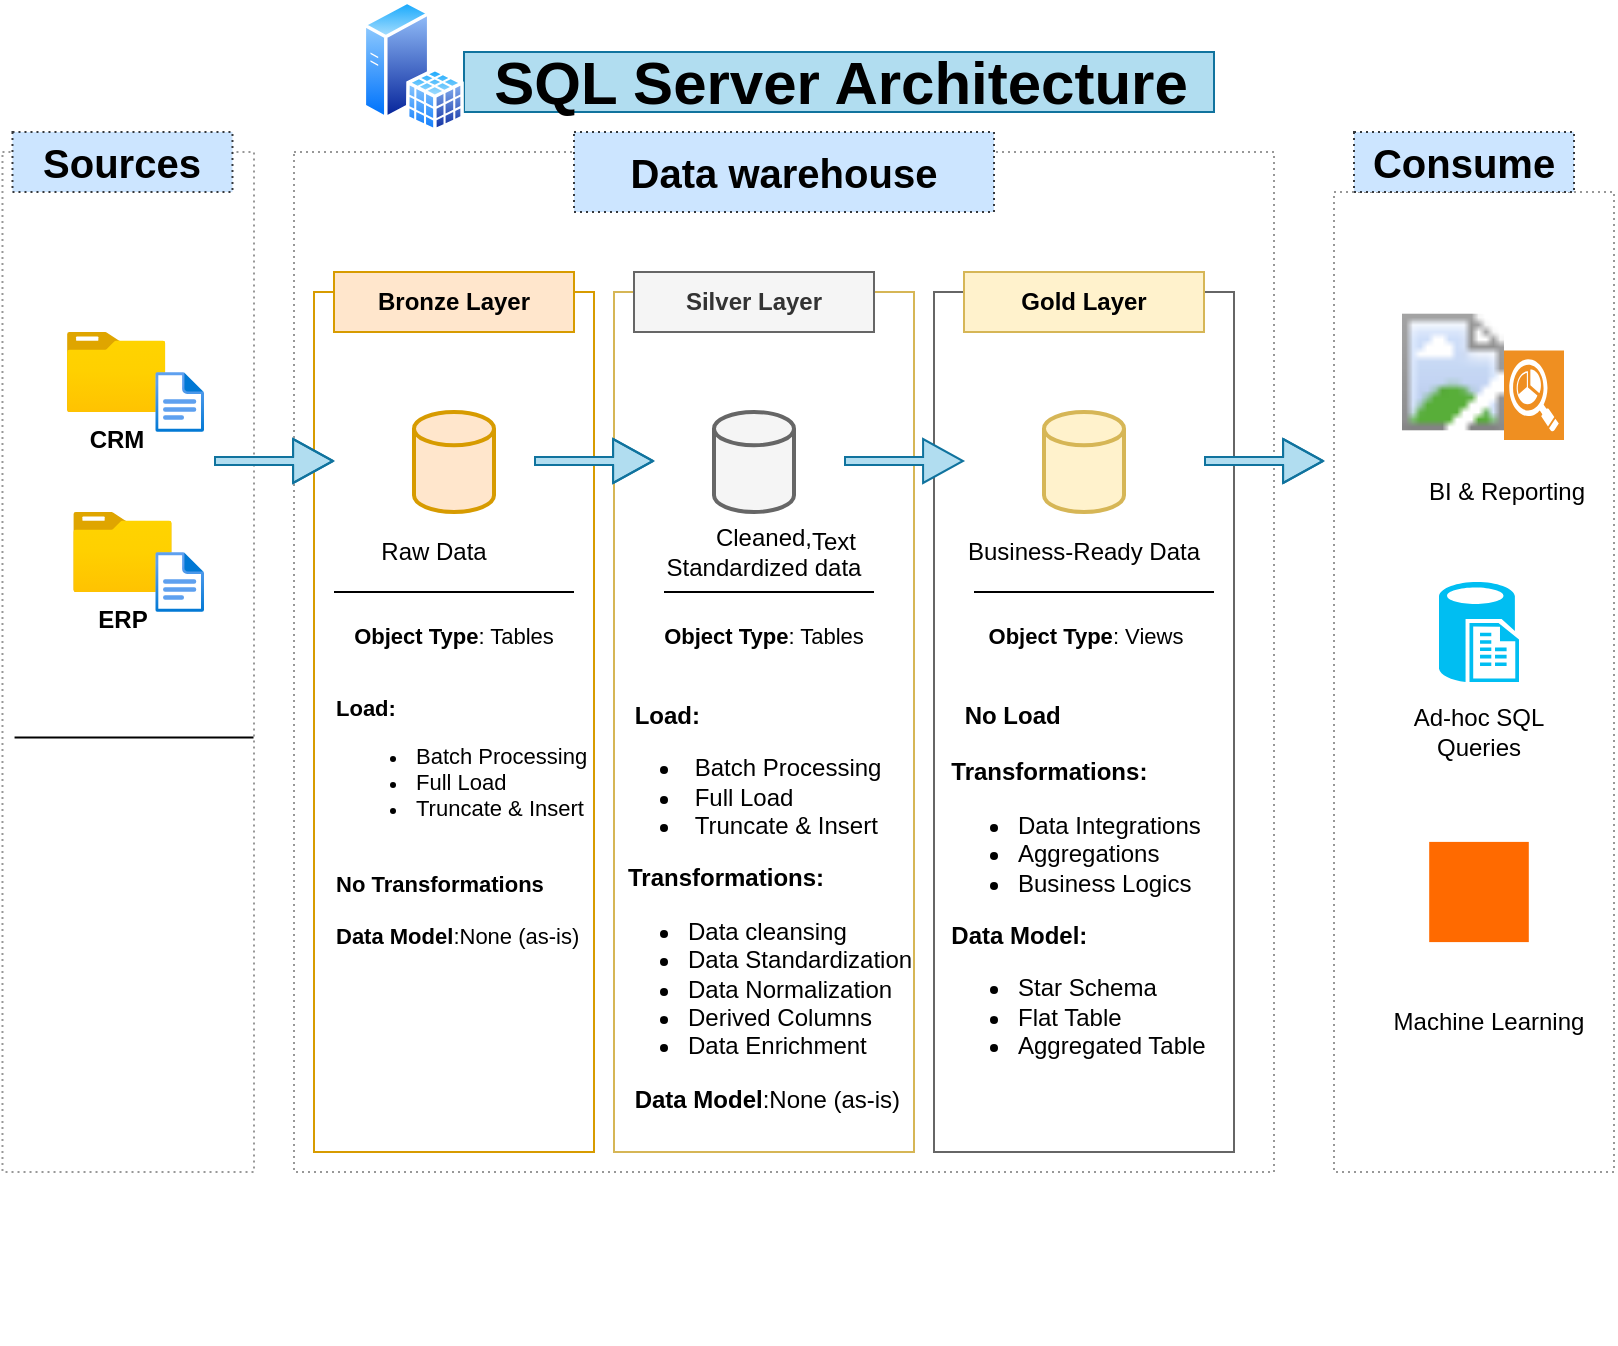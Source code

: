 <mxfile version="27.1.5">
  <diagram name="Page-1" id="SEY4Gid4OYCtWmyCrpxo">
    <mxGraphModel dx="968" dy="562" grid="1" gridSize="10" guides="1" tooltips="1" connect="1" arrows="0" fold="1" page="1" pageScale="1" pageWidth="850" pageHeight="1100" background="none" math="0" shadow="0">
      <root>
        <mxCell id="0" />
        <mxCell id="1" parent="0" />
        <mxCell id="oEzC_7prSdUzx3_McUr0-1" value="" style="rounded=0;whiteSpace=wrap;html=1;fillColor=none;dashed=1;strokeColor=#989898;dashPattern=1 2;" vertex="1" parent="1">
          <mxGeometry x="24.24" y="100" width="125.76" height="510" as="geometry" />
        </mxCell>
        <mxCell id="oEzC_7prSdUzx3_McUr0-4" value="Sources" style="rounded=0;whiteSpace=wrap;html=1;dashed=1;dashPattern=1 2;strokeColor=#36393d;fontSize=20;fontStyle=1;fillColor=#cce5ff;" vertex="1" parent="1">
          <mxGeometry x="29.24" y="90" width="110" height="30" as="geometry" />
        </mxCell>
        <mxCell id="oEzC_7prSdUzx3_McUr0-5" value="" style="rounded=0;whiteSpace=wrap;html=1;fillColor=default;dashed=1;strokeColor=#989898;dashPattern=1 2;" vertex="1" parent="1">
          <mxGeometry x="170" y="100" width="490" height="510" as="geometry" />
        </mxCell>
        <mxCell id="oEzC_7prSdUzx3_McUr0-8" value="Data warehouse" style="rounded=0;whiteSpace=wrap;html=1;dashed=1;dashPattern=1 2;strokeColor=#36393d;fontSize=20;fontStyle=1;fillColor=#cce5ff;" vertex="1" parent="1">
          <mxGeometry x="310" y="90" width="210" height="40" as="geometry" />
        </mxCell>
        <mxCell id="oEzC_7prSdUzx3_McUr0-9" value="&lt;span style=&quot;color: rgba(0, 0, 0, 0); font-family: monospace; font-size: 0px; text-align: start; text-wrap-mode: nowrap;&quot;&gt;%3CmxGraphModel%3E%3Croot%3E%3CmxCell%20id%3D%220%22%2F%3E%3CmxCell%20id%3D%221%22%20parent%3D%220%22%2F%3E%3CmxCell%20id%3D%222%22%20value%3D%22Ad-hoc%20SQL%20Queries%22%20style%3D%22text%3Bhtml%3D1%3Balign%3Dcenter%3BverticalAlign%3Dmiddle%3BwhiteSpace%3Dwrap%3Brounded%3D0%3B%22%20vertex%3D%221%22%20parent%3D%221%22%3E%3CmxGeometry%20x%3D%22725%22%20y%3D%22210%22%20width%3D%2285%22%20height%3D%2220%22%20as%3D%22geometry%22%2F%3E%3C%2FmxCell%3E%3C%2Froot%3E%3C%2FmxGraphModel%3E&lt;/span&gt;" style="rounded=0;whiteSpace=wrap;html=1;fillColor=none;dashed=1;strokeColor=#989898;dashPattern=1 2;" vertex="1" parent="1">
          <mxGeometry x="690" y="120" width="140" height="490" as="geometry" />
        </mxCell>
        <mxCell id="oEzC_7prSdUzx3_McUr0-10" value="Consume" style="rounded=0;whiteSpace=wrap;html=1;dashed=1;dashPattern=1 2;strokeColor=#36393d;fontSize=20;fontStyle=1;fillColor=#cce5ff;" vertex="1" parent="1">
          <mxGeometry x="700" y="90" width="110" height="30" as="geometry" />
        </mxCell>
        <mxCell id="oEzC_7prSdUzx3_McUr0-11" value="" style="rounded=0;whiteSpace=wrap;html=1;fillColor=none;strokeColor=#d79b00;" vertex="1" parent="1">
          <mxGeometry x="180" y="170" width="140" height="430" as="geometry" />
        </mxCell>
        <mxCell id="oEzC_7prSdUzx3_McUr0-12" value="Bronze Layer" style="rounded=0;whiteSpace=wrap;html=1;fontStyle=1;fillColor=#ffe6cc;strokeColor=#d79b00;" vertex="1" parent="1">
          <mxGeometry x="190" y="160" width="120" height="30" as="geometry" />
        </mxCell>
        <mxCell id="oEzC_7prSdUzx3_McUr0-13" value="" style="rounded=0;whiteSpace=wrap;html=1;fillColor=none;strokeColor=#d6b656;" vertex="1" parent="1">
          <mxGeometry x="330" y="170" width="150" height="430" as="geometry" />
        </mxCell>
        <mxCell id="oEzC_7prSdUzx3_McUr0-14" value="Silver Layer" style="rounded=0;whiteSpace=wrap;html=1;fontStyle=1;fillColor=#f5f5f5;strokeColor=#666666;fontColor=#333333;" vertex="1" parent="1">
          <mxGeometry x="340" y="160" width="120" height="30" as="geometry" />
        </mxCell>
        <mxCell id="oEzC_7prSdUzx3_McUr0-15" value="&lt;span style=&quot;color: rgba(0, 0, 0, 0); font-family: monospace; font-size: 0px; text-align: start; text-wrap-mode: nowrap;&quot;&gt;%3CmxGraphModel%3E%3Croot%3E%3CmxCell%20id%3D%220%22%2F%3E%3CmxCell%20id%3D%221%22%20parent%3D%220%22%2F%3E%3CmxCell%20id%3D%222%22%20value%3D%22Load%3A%26amp%3Bnbsp%3B%26lt%3Bdiv%26gt%3B%26amp%3Bnbsp%3B-%20Batch%20Processing%26lt%3B%2Fdiv%26gt%3B%26lt%3Bdiv%26gt%3B%26lt%3Bspan%20style%3D%26quot%3Bbackground-color%3A%20transparent%3B%20color%3A%20light-dark(rgb(0%2C%200%2C%200)%2C%20rgb(255%2C%20255%2C%20255))%3B%26quot%3B%26gt%3B-%20Full%20Load%26lt%3B%2Fspan%26gt%3B%26lt%3B%2Fdiv%26gt%3B%26lt%3Bdiv%26gt%3B-%20Truncate%20%26amp%3Bamp%3B%20Insert%26lt%3B%2Fdiv%26gt%3B%26lt%3Bdiv%26gt%3B%26lt%3Bbr%26gt%3B%26lt%3B%2Fdiv%26gt%3B%26lt%3Bdiv%26gt%3BTransformations%3A%26amp%3Bnbsp%3B%26lt%3B%2Fdiv%26gt%3B%26lt%3Bdiv%26gt%3B-%20Data%20cleansing%26lt%3B%2Fdiv%26gt%3B%26lt%3Bdiv%26gt%3B-%20Data%20Standardization%26lt%3B%2Fdiv%26gt%3B%26lt%3Bdiv%26gt%3B-%20Data%20Normalization%26lt%3B%2Fdiv%26gt%3B%26lt%3Bdiv%26gt%3B-Derived%20Columns%26lt%3B%2Fdiv%26gt%3B%26lt%3Bdiv%26gt%3B-%20Data%20Enrichment%26lt%3B%2Fdiv%26gt%3B%26lt%3Bdiv%26gt%3B%26lt%3Bbr%26gt%3B%26lt%3B%2Fdiv%26gt%3B%26lt%3Bdiv%26gt%3BData%20Model%3ANone%20(as-is)%26lt%3B%2Fdiv%26gt%3B%26lt%3Bdiv%26gt%3B%26lt%3Bbr%26gt%3B%26lt%3B%2Fdiv%26gt%3B%26lt%3Bdiv%26gt%3B%26lt%3Bbr%26gt%3B%26lt%3B%2Fdiv%26gt%3B%26lt%3Bdiv%26gt%3B%26lt%3Bbr%26gt%3B%26lt%3B%2Fdiv%26gt%3B%26lt%3Bdiv%26gt%3B%26lt%3Bbr%26gt%3B%26lt%3B%2Fdiv%26gt%3B%26lt%3Bdiv%26gt%3B%26lt%3Bbr%26gt%3B%26lt%3B%2Fdiv%26gt%3B%26lt%3Bdiv%26gt%3B%26lt%3Bbr%26gt%3B%26lt%3B%2Fdiv%26gt%3B%26lt%3Bdiv%26gt%3B%26lt%3Bbr%26gt%3B%26lt%3B%2Fdiv%26gt%3B%26lt%3Bdiv%26gt%3B%26amp%3Bnbsp%3B%26amp%3Bnbsp%3B%26lt%3B%2Fdiv%26gt%3B%22%20style%3D%22text%3Bhtml%3D1%3Balign%3Dcenter%3BverticalAlign%3Dmiddle%3BwhiteSpace%3Dwrap%3Brounded%3D0%3B%22%20vertex%3D%221%22%20parent%3D%221%22%3E%3CmxGeometry%20x%3D%22340%22%20y%3D%22470%22%20width%3D%22130%22%20height%3D%22130%22%20as%3D%22geometry%22%2F%3E%3C%2FmxCell%3E%3C%2Froot%3E%3C%2FmxGraphModel%3E&lt;/span&gt;" style="rounded=0;whiteSpace=wrap;html=1;fillColor=none;strokeColor=#666666;fontColor=#333333;" vertex="1" parent="1">
          <mxGeometry x="490" y="170" width="150" height="430" as="geometry" />
        </mxCell>
        <mxCell id="oEzC_7prSdUzx3_McUr0-16" value="Gold Layer" style="rounded=0;whiteSpace=wrap;html=1;fontStyle=1;fillColor=#fff2cc;strokeColor=#d6b656;" vertex="1" parent="1">
          <mxGeometry x="505" y="160" width="120" height="30" as="geometry" />
        </mxCell>
        <mxCell id="oEzC_7prSdUzx3_McUr0-17" value="CRM" style="image;aspect=fixed;html=1;points=[];align=center;fontSize=12;image=img/lib/azure2/general/Folder_Blank.svg;fontStyle=1" vertex="1" parent="1">
          <mxGeometry x="56.44" y="190" width="49.28" height="40" as="geometry" />
        </mxCell>
        <mxCell id="oEzC_7prSdUzx3_McUr0-18" value="" style="image;aspect=fixed;html=1;points=[];align=center;fontSize=12;image=img/lib/azure2/general/File.svg;" vertex="1" parent="1">
          <mxGeometry x="100.65" y="210" width="24.35" height="30" as="geometry" />
        </mxCell>
        <mxCell id="oEzC_7prSdUzx3_McUr0-21" value="ERP" style="image;aspect=fixed;html=1;points=[];align=center;fontSize=12;image=img/lib/azure2/general/Folder_Blank.svg;fontStyle=1" vertex="1" parent="1">
          <mxGeometry x="59.6" y="280" width="49.28" height="40" as="geometry" />
        </mxCell>
        <mxCell id="oEzC_7prSdUzx3_McUr0-22" value="" style="image;aspect=fixed;html=1;points=[];align=center;fontSize=12;image=img/lib/azure2/general/File.svg;" vertex="1" parent="1">
          <mxGeometry x="100.65" y="300" width="24.35" height="30" as="geometry" />
        </mxCell>
        <mxCell id="oEzC_7prSdUzx3_McUr0-25" value="&lt;b&gt;Object Type&lt;/b&gt;: Tables&lt;div&gt;&lt;br&gt;&lt;div&gt;&lt;br&gt;&lt;/div&gt;&lt;/div&gt;" style="text;html=1;align=center;verticalAlign=middle;whiteSpace=wrap;rounded=0;fontSize=11;" vertex="1" parent="1">
          <mxGeometry x="189.24" y="330" width="121.52" height="50" as="geometry" />
        </mxCell>
        <mxCell id="oEzC_7prSdUzx3_McUr0-28" value="" style="endArrow=none;html=1;rounded=0;entryX=0.998;entryY=0.574;entryDx=0;entryDy=0;entryPerimeter=0;exitX=0.048;exitY=0.574;exitDx=0;exitDy=0;exitPerimeter=0;" edge="1" parent="1" source="oEzC_7prSdUzx3_McUr0-1" target="oEzC_7prSdUzx3_McUr0-1">
          <mxGeometry width="50" height="50" relative="1" as="geometry">
            <mxPoint x="50.65" y="385" as="sourcePoint" />
            <mxPoint x="100.65" y="335" as="targetPoint" />
            <Array as="points" />
          </mxGeometry>
        </mxCell>
        <mxCell id="oEzC_7prSdUzx3_McUr0-31" value="" style="strokeWidth=2;html=1;shape=mxgraph.flowchart.database;whiteSpace=wrap;fillColor=#f5f5f5;fontColor=#333333;strokeColor=#666666;" vertex="1" parent="1">
          <mxGeometry x="380" y="230" width="40" height="50" as="geometry" />
        </mxCell>
        <mxCell id="oEzC_7prSdUzx3_McUr0-32" value="" style="strokeWidth=2;html=1;shape=mxgraph.flowchart.database;whiteSpace=wrap;fillColor=#ffe6cc;strokeColor=#d79b00;" vertex="1" parent="1">
          <mxGeometry x="230" y="230" width="40" height="50" as="geometry" />
        </mxCell>
        <mxCell id="oEzC_7prSdUzx3_McUr0-33" value="" style="strokeWidth=2;html=1;shape=mxgraph.flowchart.database;whiteSpace=wrap;fillColor=#fff2cc;strokeColor=#d6b656;" vertex="1" parent="1">
          <mxGeometry x="545" y="230" width="40" height="50" as="geometry" />
        </mxCell>
        <mxCell id="oEzC_7prSdUzx3_McUr0-35" value="" style="shape=flexArrow;endArrow=classic;html=1;rounded=0;width=4;endSize=6.32;endWidth=17;fillColor=#b1ddf0;strokeColor=#10739e;" edge="1" parent="1">
          <mxGeometry width="50" height="50" relative="1" as="geometry">
            <mxPoint x="130" y="254.5" as="sourcePoint" />
            <mxPoint x="190" y="254.5" as="targetPoint" />
            <Array as="points">
              <mxPoint x="160" y="254.5" />
            </Array>
          </mxGeometry>
        </mxCell>
        <mxCell id="oEzC_7prSdUzx3_McUr0-36" value="" style="shape=flexArrow;endArrow=classic;html=1;rounded=0;width=4;endSize=6.32;endWidth=17;fillColor=#b1ddf0;strokeColor=#10739e;" edge="1" parent="1">
          <mxGeometry width="50" height="50" relative="1" as="geometry">
            <mxPoint x="290" y="254.5" as="sourcePoint" />
            <mxPoint x="350" y="254.5" as="targetPoint" />
            <Array as="points">
              <mxPoint x="320" y="254.5" />
            </Array>
          </mxGeometry>
        </mxCell>
        <mxCell id="oEzC_7prSdUzx3_McUr0-39" value="" style="shape=flexArrow;endArrow=classic;html=1;rounded=0;width=4;endSize=6.32;endWidth=17;fillColor=#b1ddf0;strokeColor=#10739e;" edge="1" parent="1">
          <mxGeometry width="50" height="50" relative="1" as="geometry">
            <mxPoint x="445" y="254.5" as="sourcePoint" />
            <mxPoint x="505" y="254.5" as="targetPoint" />
            <Array as="points" />
          </mxGeometry>
        </mxCell>
        <mxCell id="oEzC_7prSdUzx3_McUr0-41" value="" style="shape=flexArrow;endArrow=classic;html=1;rounded=0;width=4;endSize=6.32;endWidth=17;fillColor=#b1ddf0;strokeColor=#10739e;" edge="1" parent="1">
          <mxGeometry width="50" height="50" relative="1" as="geometry">
            <mxPoint x="625" y="254.5" as="sourcePoint" />
            <mxPoint x="685" y="254.5" as="targetPoint" />
            <Array as="points">
              <mxPoint x="655" y="254.5" />
            </Array>
          </mxGeometry>
        </mxCell>
        <mxCell id="oEzC_7prSdUzx3_McUr0-42" value="Raw Data" style="text;html=1;align=center;verticalAlign=middle;whiteSpace=wrap;rounded=0;" vertex="1" parent="1">
          <mxGeometry x="210" y="285" width="60" height="30" as="geometry" />
        </mxCell>
        <mxCell id="oEzC_7prSdUzx3_McUr0-43" value="Cleaned, Standardized data" style="text;html=1;align=center;verticalAlign=middle;whiteSpace=wrap;rounded=0;" vertex="1" parent="1">
          <mxGeometry x="350" y="285" width="110" height="30" as="geometry" />
        </mxCell>
        <mxCell id="oEzC_7prSdUzx3_McUr0-44" value="Business-Ready Data" style="text;html=1;align=center;verticalAlign=middle;whiteSpace=wrap;rounded=0;" vertex="1" parent="1">
          <mxGeometry x="505" y="285" width="120" height="30" as="geometry" />
        </mxCell>
        <mxCell id="oEzC_7prSdUzx3_McUr0-47" value="" style="shadow=0;dashed=0;html=1;strokeColor=none;fillColor=#EF8F21;labelPosition=center;verticalLabelPosition=bottom;verticalAlign=top;align=center;outlineConnect=0;shape=mxgraph.veeam.reporting;" vertex="1" parent="1">
          <mxGeometry x="775" y="199.2" width="30" height="44.8" as="geometry" />
        </mxCell>
        <mxCell id="oEzC_7prSdUzx3_McUr0-48" value="" style="verticalLabelPosition=bottom;html=1;verticalAlign=top;align=center;strokeColor=none;fillColor=#00BEF2;shape=mxgraph.azure.sql_reporting;" vertex="1" parent="1">
          <mxGeometry x="742.5" y="315" width="40" height="50" as="geometry" />
        </mxCell>
        <mxCell id="oEzC_7prSdUzx3_McUr0-49" value="BI &amp;amp; Reporting" style="text;html=1;align=center;verticalAlign=middle;whiteSpace=wrap;rounded=0;" vertex="1" parent="1">
          <mxGeometry x="733.75" y="260" width="85" height="20" as="geometry" />
        </mxCell>
        <mxCell id="oEzC_7prSdUzx3_McUr0-50" value="Ad-hoc SQL Queries" style="text;html=1;align=center;verticalAlign=middle;whiteSpace=wrap;rounded=0;" vertex="1" parent="1">
          <mxGeometry x="720" y="380" width="85" height="20" as="geometry" />
        </mxCell>
        <mxCell id="oEzC_7prSdUzx3_McUr0-51" value="" style="points=[];aspect=fixed;html=1;align=center;shadow=0;dashed=0;fillColor=#FF6A00;strokeColor=none;shape=mxgraph.alibaba_cloud.machine_learning;" vertex="1" parent="1">
          <mxGeometry x="737.6" y="444.95" width="49.8" height="50.1" as="geometry" />
        </mxCell>
        <mxCell id="oEzC_7prSdUzx3_McUr0-52" value="Machine Learning" style="text;html=1;align=center;verticalAlign=middle;whiteSpace=wrap;rounded=0;" vertex="1" parent="1">
          <mxGeometry x="716.25" y="525" width="102.5" height="20" as="geometry" />
        </mxCell>
        <mxCell id="oEzC_7prSdUzx3_McUr0-53" value="" style="image;aspect=fixed;html=1;points=[];align=center;fontSize=12;image=img/lib/azure2/power_platform/PowerBI.svg;" vertex="1" parent="1">
          <mxGeometry x="724" y="176" width="51" height="68" as="geometry" />
        </mxCell>
        <mxCell id="oEzC_7prSdUzx3_McUr0-54" value="SQL Server Architecture" style="text;html=1;align=center;verticalAlign=middle;rounded=0;fontSize=30;fontStyle=1;fillColor=#b1ddf0;strokeColor=#10739e;" vertex="1" parent="1">
          <mxGeometry x="255" y="50" width="375" height="30" as="geometry" />
        </mxCell>
        <mxCell id="oEzC_7prSdUzx3_McUr0-55" value="" style="image;aspect=fixed;perimeter=ellipsePerimeter;html=1;align=center;shadow=0;dashed=0;spacingTop=3;image=img/lib/active_directory/sql_server.svg;" vertex="1" parent="1">
          <mxGeometry x="204.24" y="24.08" width="50.76" height="65.92" as="geometry" />
        </mxCell>
        <mxCell id="oEzC_7prSdUzx3_McUr0-56" value="" style="endArrow=none;html=1;rounded=0;entryX=0.998;entryY=0.574;entryDx=0;entryDy=0;entryPerimeter=0;exitX=0.048;exitY=0.574;exitDx=0;exitDy=0;exitPerimeter=0;" edge="1" parent="1">
          <mxGeometry width="50" height="50" relative="1" as="geometry">
            <mxPoint x="190" y="320" as="sourcePoint" />
            <mxPoint x="310" y="320" as="targetPoint" />
            <Array as="points" />
          </mxGeometry>
        </mxCell>
        <mxCell id="oEzC_7prSdUzx3_McUr0-59" value="" style="endArrow=none;html=1;rounded=0;exitX=0.048;exitY=0.574;exitDx=0;exitDy=0;exitPerimeter=0;" edge="1" parent="1">
          <mxGeometry width="50" height="50" relative="1" as="geometry">
            <mxPoint x="355" y="320" as="sourcePoint" />
            <mxPoint x="460" y="320" as="targetPoint" />
            <Array as="points" />
          </mxGeometry>
        </mxCell>
        <mxCell id="oEzC_7prSdUzx3_McUr0-60" value="" style="endArrow=none;html=1;rounded=0;entryX=0.998;entryY=0.574;entryDx=0;entryDy=0;entryPerimeter=0;exitX=0.048;exitY=0.574;exitDx=0;exitDy=0;exitPerimeter=0;" edge="1" parent="1">
          <mxGeometry width="50" height="50" relative="1" as="geometry">
            <mxPoint x="510" y="320" as="sourcePoint" />
            <mxPoint x="630" y="320" as="targetPoint" />
            <Array as="points" />
          </mxGeometry>
        </mxCell>
        <mxCell id="oEzC_7prSdUzx3_McUr0-61" value="Text" style="text;html=1;align=center;verticalAlign=middle;whiteSpace=wrap;rounded=0;" vertex="1" parent="1">
          <mxGeometry x="410" y="280" width="60" height="30" as="geometry" />
        </mxCell>
        <mxCell id="oEzC_7prSdUzx3_McUr0-65" value="&lt;b&gt;&amp;nbsp; &amp;nbsp; Load:&lt;/b&gt;&amp;nbsp;&lt;div&gt;&lt;div&gt;&lt;ul&gt;&lt;li&gt;&amp;nbsp;Batch Processing&lt;/li&gt;&lt;li&gt;&lt;span style=&quot;background-color: transparent; color: light-dark(rgb(0, 0, 0), rgb(255, 255, 255));&quot;&gt;&amp;nbsp;Full Load&lt;/span&gt;&lt;/li&gt;&lt;li&gt;&amp;nbsp;Truncate &amp;amp; Insert&lt;/li&gt;&lt;/ul&gt;&lt;/div&gt;&lt;div&gt;&lt;b&gt;&amp;nbsp; &amp;nbsp;Transformations:&lt;/b&gt;&amp;nbsp;&lt;/div&gt;&lt;div&gt;&lt;ul&gt;&lt;li&gt;&lt;span style=&quot;background-color: transparent; color: light-dark(rgb(0, 0, 0), rgb(255, 255, 255));&quot;&gt;Data cleansing&lt;/span&gt;&lt;/li&gt;&lt;li&gt;Data Standardization&lt;/li&gt;&lt;li&gt;Data Normalization&lt;/li&gt;&lt;li&gt;Derived Columns&lt;/li&gt;&lt;li&gt;Data Enrichment&lt;/li&gt;&lt;/ul&gt;&lt;/div&gt;&lt;div&gt;&lt;b&gt;&amp;nbsp; &amp;nbsp; Data Model&lt;/b&gt;:None (as-is)&lt;/div&gt;&lt;div&gt;&lt;br&gt;&lt;/div&gt;&lt;div&gt;&lt;br&gt;&lt;/div&gt;&lt;div&gt;&lt;br&gt;&lt;/div&gt;&lt;div&gt;&lt;br&gt;&lt;/div&gt;&lt;div&gt;&lt;br&gt;&lt;/div&gt;&lt;div&gt;&lt;br&gt;&lt;/div&gt;&lt;div&gt;&lt;br&gt;&lt;/div&gt;&lt;div&gt;&amp;nbsp;&amp;nbsp;&lt;/div&gt;&lt;/div&gt;" style="text;html=1;align=left;verticalAlign=middle;whiteSpace=wrap;rounded=0;" vertex="1" parent="1">
          <mxGeometry x="325" y="470" width="160" height="130" as="geometry" />
        </mxCell>
        <mxCell id="oEzC_7prSdUzx3_McUr0-66" value="&lt;div style=&quot;font-size: 11px;&quot;&gt;&lt;div&gt;&lt;span style=&quot;background-color: transparent; color: light-dark(rgb(0, 0, 0), rgb(255, 255, 255));&quot;&gt;&lt;b&gt;Load:&lt;/b&gt;&lt;/span&gt;&lt;/div&gt;&lt;div&gt;&lt;ul&gt;&lt;li&gt;Batch Processing&lt;span style=&quot;background-color: transparent; color: light-dark(rgb(0, 0, 0), rgb(255, 255, 255));&quot;&gt;&amp;nbsp;&lt;/span&gt;&lt;/li&gt;&lt;li&gt;&lt;span style=&quot;background-color: transparent; color: light-dark(rgb(0, 0, 0), rgb(255, 255, 255));&quot;&gt;Full Load&lt;/span&gt;&lt;/li&gt;&lt;li&gt;Truncate &amp;amp; Insert&lt;/li&gt;&lt;/ul&gt;&lt;/div&gt;&lt;/div&gt;&lt;div style=&quot;font-size: 11px;&quot;&gt;&lt;br&gt;&lt;/div&gt;&lt;div style=&quot;font-size: 11px;&quot;&gt;&lt;b&gt;No Transformations&lt;/b&gt;&lt;/div&gt;&lt;div style=&quot;font-size: 11px;&quot;&gt;&lt;br&gt;&lt;/div&gt;&lt;div style=&quot;font-size: 11px;&quot;&gt;&lt;b&gt;Data Model&lt;/b&gt;:None (as-is)&lt;/div&gt;" style="text;html=1;align=left;verticalAlign=middle;whiteSpace=wrap;rounded=0;" vertex="1" parent="1">
          <mxGeometry x="189.24" y="360" width="130.76" height="150" as="geometry" />
        </mxCell>
        <mxCell id="oEzC_7prSdUzx3_McUr0-68" value="&lt;b&gt;Object Type&lt;/b&gt;: Tables&lt;div&gt;&lt;br&gt;&lt;div&gt;&lt;br&gt;&lt;/div&gt;&lt;/div&gt;" style="text;html=1;align=center;verticalAlign=middle;whiteSpace=wrap;rounded=0;fontSize=11;" vertex="1" parent="1">
          <mxGeometry x="344.24" y="330" width="121.52" height="50" as="geometry" />
        </mxCell>
        <mxCell id="oEzC_7prSdUzx3_McUr0-69" value="&lt;b&gt;Object Type&lt;/b&gt;: Views&lt;div&gt;&lt;br&gt;&lt;div&gt;&lt;br&gt;&lt;/div&gt;&lt;/div&gt;" style="text;html=1;align=center;verticalAlign=middle;whiteSpace=wrap;rounded=0;fontSize=11;" vertex="1" parent="1">
          <mxGeometry x="505" y="325" width="121.52" height="60" as="geometry" />
        </mxCell>
        <mxCell id="oEzC_7prSdUzx3_McUr0-71" value="&lt;b&gt;&amp;nbsp; &amp;nbsp; No Load&lt;/b&gt;&lt;div&gt;&lt;br&gt;&lt;/div&gt;&lt;div&gt;&lt;b&gt;&amp;nbsp; Transformations:&lt;/b&gt;&lt;/div&gt;&lt;div&gt;&lt;ul&gt;&lt;li&gt;Data Integrations&lt;/li&gt;&lt;li&gt;&lt;span style=&quot;background-color: transparent; color: light-dark(rgb(0, 0, 0), rgb(255, 255, 255));&quot;&gt;Aggregations&lt;/span&gt;&lt;/li&gt;&lt;li&gt;&lt;span style=&quot;background-color: transparent; color: light-dark(rgb(0, 0, 0), rgb(255, 255, 255));&quot;&gt;Business Logics&lt;/span&gt;&lt;/li&gt;&lt;/ul&gt;&lt;/div&gt;&lt;div&gt;&lt;span style=&quot;background-color: transparent; color: light-dark(rgb(0, 0, 0), rgb(255, 255, 255));&quot;&gt;&lt;b&gt;&amp;nbsp; Data Model:&amp;nbsp;&lt;/b&gt;&lt;/span&gt;&lt;/div&gt;&lt;div&gt;&lt;ul&gt;&lt;li&gt;&lt;span style=&quot;background-color: transparent; color: light-dark(rgb(0, 0, 0), rgb(255, 255, 255));&quot;&gt;Star Schema&lt;/span&gt;&lt;/li&gt;&lt;li&gt;&lt;span style=&quot;background-color: transparent; color: light-dark(rgb(0, 0, 0), rgb(255, 255, 255));&quot;&gt;Flat Table&lt;/span&gt;&lt;/li&gt;&lt;li&gt;&lt;span style=&quot;background-color: transparent; color: light-dark(rgb(0, 0, 0), rgb(255, 255, 255));&quot;&gt;Aggregated Table&lt;/span&gt;&lt;/li&gt;&lt;/ul&gt;&lt;/div&gt;" style="text;html=1;align=left;verticalAlign=middle;whiteSpace=wrap;rounded=0;" vertex="1" parent="1">
          <mxGeometry x="490" y="370" width="140" height="200" as="geometry" />
        </mxCell>
      </root>
    </mxGraphModel>
  </diagram>
</mxfile>
